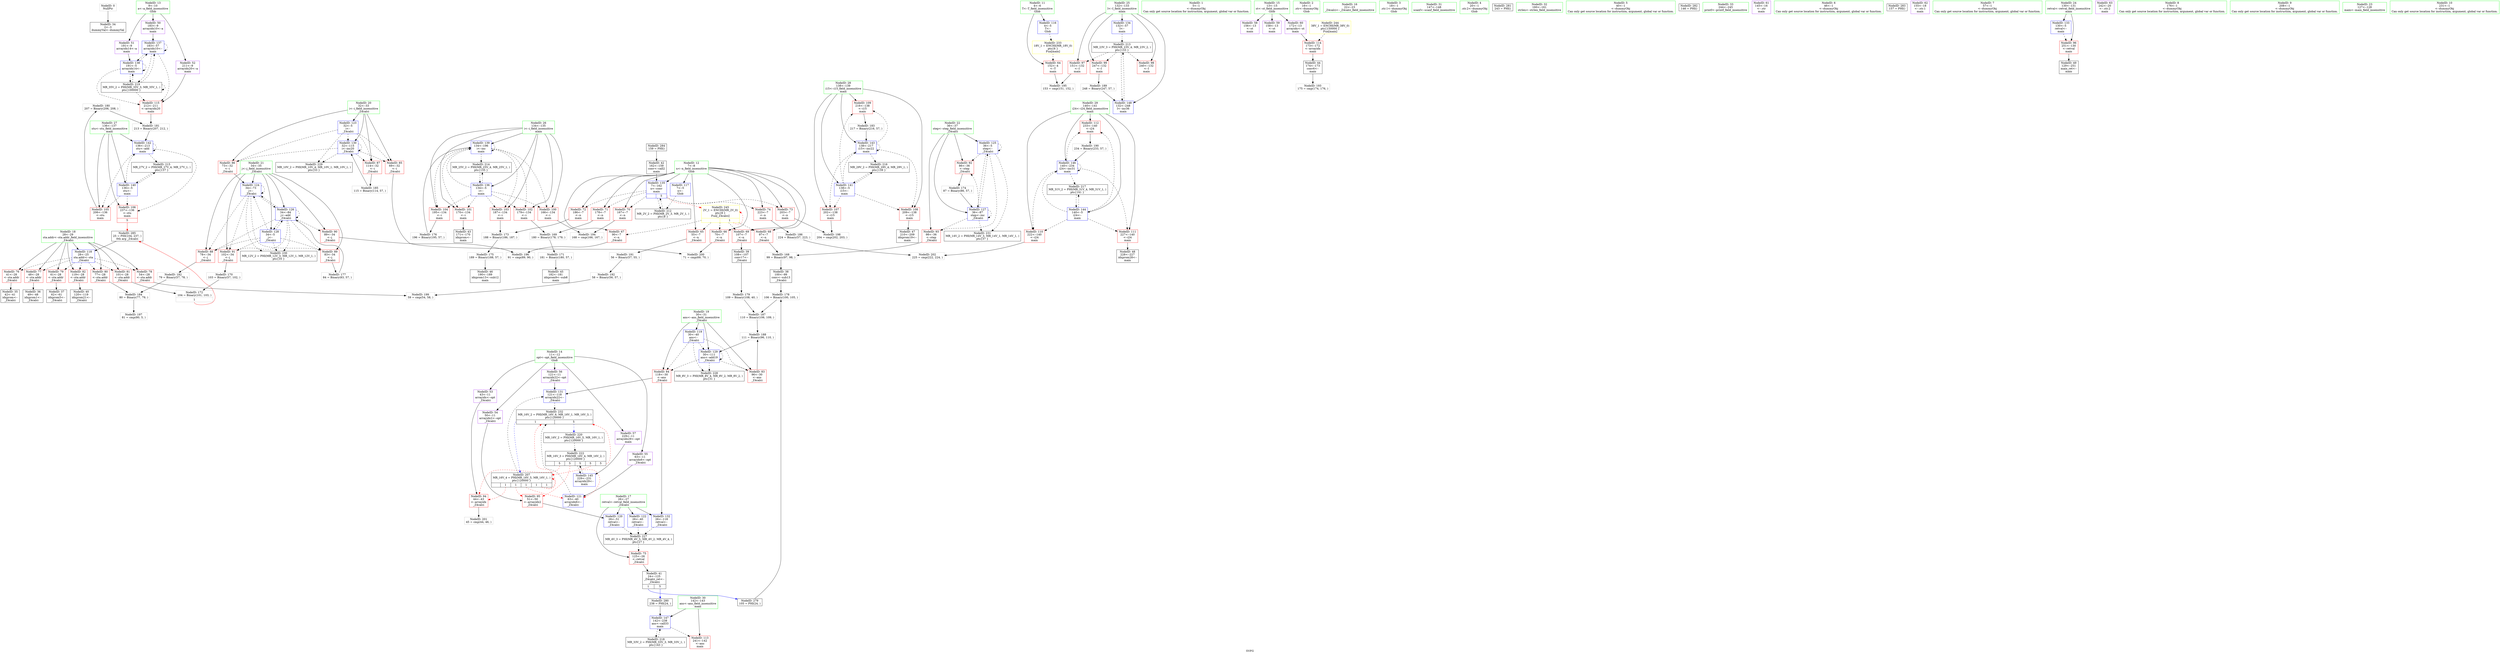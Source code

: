 digraph "SVFG" {
	label="SVFG";

	Node0x560f35692080 [shape=record,color=grey,label="{NodeID: 0\nNullPtr}"];
	Node0x560f35692080 -> Node0x560f356b4540[style=solid];
	Node0x560f356be840 [shape=record,color=grey,label="{NodeID: 180\n207 = Binary(206, 208, )\n}"];
	Node0x560f356be840 -> Node0x560f356be9c0[style=solid];
	Node0x560f356b5170 [shape=record,color=red,label="{NodeID: 97\n151\<--132\n\<--I\nmain\n}"];
	Node0x560f356b5170 -> Node0x560f356b8d00[style=solid];
	Node0x560f356aa7f0 [shape=record,color=green,label="{NodeID: 14\n11\<--12\nopt\<--opt_field_insensitive\nGlob }"];
	Node0x560f356aa7f0 -> Node0x560f356b64d0[style=solid];
	Node0x560f356aa7f0 -> Node0x560f356b65a0[style=solid];
	Node0x560f356aa7f0 -> Node0x560f356b6670[style=solid];
	Node0x560f356aa7f0 -> Node0x560f356b6740[style=solid];
	Node0x560f356aa7f0 -> Node0x560f356b6810[style=solid];
	Node0x560f356b8b80 [shape=record,color=grey,label="{NodeID: 194\n168 = cmp(166, 167, )\n}"];
	Node0x560f356b5cd0 [shape=record,color=red,label="{NodeID: 111\n227\<--140\n\<--i24\nmain\n}"];
	Node0x560f356b5cd0 -> Node0x560f356b60c0[style=solid];
	Node0x560f356b4060 [shape=record,color=green,label="{NodeID: 28\n138\<--139\ni15\<--i15_field_insensitive\nmain\n}"];
	Node0x560f356b4060 -> Node0x560f356b5990[style=solid];
	Node0x560f356b4060 -> Node0x560f356b5a60[style=solid];
	Node0x560f356b4060 -> Node0x560f356b5b30[style=solid];
	Node0x560f356b4060 -> Node0x560f356bbcd0[style=solid];
	Node0x560f356b4060 -> Node0x560f356bbe70[style=solid];
	Node0x560f356bafd0 [shape=record,color=blue,label="{NodeID: 125\n36\<--5\nstep\<--\n_Z4calci\n}"];
	Node0x560f356bafd0 -> Node0x560f356b8480[style=dashed];
	Node0x560f356bafd0 -> Node0x560f356b8550[style=dashed];
	Node0x560f356bafd0 -> Node0x560f356bafd0[style=dashed];
	Node0x560f356bafd0 -> Node0x560f356bb170[style=dashed];
	Node0x560f356bafd0 -> Node0x560f356d1f20[style=dashed];
	Node0x560f356b4bc0 [shape=record,color=black,label="{NodeID: 42\n162\<--159\nconv\<--call2\nmain\n}"];
	Node0x560f356b4bc0 -> Node0x560f356bb7f0[style=solid];
	Node0x560f356cf220 [shape=record,color=black,label="{NodeID: 222\nMR_16V_3 = PHI(MR_16V_4, MR_16V_2, )\npts\{120000 \}\n|{|<s1>5|<s2>5|<s3>5|<s4>5|<s5>5}}"];
	Node0x560f356cf220 -> Node0x560f356bc010[style=dashed];
	Node0x560f356cf220:s1 -> Node0x560f356b8620[style=dashed,color=red];
	Node0x560f356cf220:s2 -> Node0x560f356b86f0[style=dashed,color=red];
	Node0x560f356cf220:s3 -> Node0x560f356bac90[style=dashed,color=red];
	Node0x560f356cf220:s4 -> Node0x560f356ca320[style=dashed,color=red];
	Node0x560f356cf220:s5 -> Node0x560f356d2420[style=dashed,color=red];
	Node0x560f356bbb30 [shape=record,color=blue,label="{NodeID: 139\n134\<--196\ni\<--inc\nmain\n}"];
	Node0x560f356bbb30 -> Node0x560f356b53e0[style=dashed];
	Node0x560f356bbb30 -> Node0x560f356b54b0[style=dashed];
	Node0x560f356bbb30 -> Node0x560f356b5580[style=dashed];
	Node0x560f356bbb30 -> Node0x560f356b5650[style=dashed];
	Node0x560f356bbb30 -> Node0x560f356b5720[style=dashed];
	Node0x560f356bbb30 -> Node0x560f356bbb30[style=dashed];
	Node0x560f356bbb30 -> Node0x560f356cc620[style=dashed];
	Node0x560f356b6740 [shape=record,color=purple,label="{NodeID: 56\n121\<--11\narrayidx22\<--opt\n_Z4calci\n}"];
	Node0x560f356b6740 -> Node0x560f356bb4b0[style=solid];
	Node0x560f356b72a0 [shape=record,color=red,label="{NodeID: 70\n167\<--7\n\<--n\nmain\n}"];
	Node0x560f356b72a0 -> Node0x560f356b8b80[style=solid];
	Node0x560f356b7e00 [shape=record,color=red,label="{NodeID: 84\n118\<--30\n\<--ans\n_Z4calci\n}"];
	Node0x560f356b7e00 -> Node0x560f356bb4b0[style=solid];
	Node0x560f356b7e00 -> Node0x560f356bb580[style=solid];
	Node0x560f35692780 [shape=record,color=green,label="{NodeID: 1\n5\<--1\n\<--dummyObj\nCan only get source location for instruction, argument, global var or function.}"];
	Node0x560f356be9c0 [shape=record,color=grey,label="{NodeID: 181\n213 = Binary(207, 212, )\n}"];
	Node0x560f356be9c0 -> Node0x560f356bbda0[style=solid];
	Node0x560f356b5240 [shape=record,color=red,label="{NodeID: 98\n240\<--132\n\<--I\nmain\n}"];
	Node0x560f356aa8c0 [shape=record,color=green,label="{NodeID: 15\n13\<--15\nst\<--st_field_insensitive\nGlob }"];
	Node0x560f356aa8c0 -> Node0x560f356b68e0[style=solid];
	Node0x560f356aa8c0 -> Node0x560f356b69b0[style=solid];
	Node0x560f356aa8c0 -> Node0x560f356b6a80[style=solid];
	Node0x560f356b8d00 [shape=record,color=grey,label="{NodeID: 195\n153 = cmp(151, 152, )\n}"];
	Node0x560f356b5da0 [shape=record,color=red,label="{NodeID: 112\n233\<--140\n\<--i24\nmain\n}"];
	Node0x560f356b5da0 -> Node0x560f356bf740[style=solid];
	Node0x560f356b4130 [shape=record,color=green,label="{NodeID: 29\n140\<--141\ni24\<--i24_field_insensitive\nmain\n}"];
	Node0x560f356b4130 -> Node0x560f356b5c00[style=solid];
	Node0x560f356b4130 -> Node0x560f356b5cd0[style=solid];
	Node0x560f356b4130 -> Node0x560f356b5da0[style=solid];
	Node0x560f356b4130 -> Node0x560f356bbf40[style=solid];
	Node0x560f356b4130 -> Node0x560f356bc0e0[style=solid];
	Node0x560f356bb0a0 [shape=record,color=blue,label="{NodeID: 126\n34\<--84\nj\<--add\n_Z4calci\n}"];
	Node0x560f356bb0a0 -> Node0x560f356b8140[style=dashed];
	Node0x560f356bb0a0 -> Node0x560f356b8210[style=dashed];
	Node0x560f356bb0a0 -> Node0x560f356b82e0[style=dashed];
	Node0x560f356bb0a0 -> Node0x560f356b83b0[style=dashed];
	Node0x560f356bb0a0 -> Node0x560f356baf00[style=dashed];
	Node0x560f356bb0a0 -> Node0x560f356bb0a0[style=dashed];
	Node0x560f356bb0a0 -> Node0x560f356bb240[style=dashed];
	Node0x560f356bb0a0 -> Node0x560f356d1a20[style=dashed];
	Node0x560f356b4c90 [shape=record,color=black,label="{NodeID: 43\n171\<--170\nidxprom\<--\nmain\n}"];
	Node0x560f356bbc00 [shape=record,color=blue,label="{NodeID: 140\n136\<--5\nstu\<--\nmain\n}"];
	Node0x560f356bbc00 -> Node0x560f356b57f0[style=dashed];
	Node0x560f356bbc00 -> Node0x560f356b58c0[style=dashed];
	Node0x560f356bbc00 -> Node0x560f356bbda0[style=dashed];
	Node0x560f356bbc00 -> Node0x560f356ccb20[style=dashed];
	Node0x560f356b6810 [shape=record,color=purple,label="{NodeID: 57\n229\<--11\narrayidx29\<--opt\nmain\n}"];
	Node0x560f356b6810 -> Node0x560f356bc010[style=solid];
	Node0x560f356b7370 [shape=record,color=red,label="{NodeID: 71\n178\<--7\n\<--n\nmain\n}"];
	Node0x560f356b7370 -> Node0x560f356bd7c0[style=solid];
	Node0x560f356bd640 [shape=record,color=grey,label="{NodeID: 168\n99 = Binary(97, 98, )\n}"];
	Node0x560f356bd640 -> Node0x560f356b4880[style=solid];
	Node0x560f356b7ed0 [shape=record,color=red,label="{NodeID: 85\n69\<--32\n\<--i\n_Z4calci\n}"];
	Node0x560f356b7ed0 -> Node0x560f356b9480[style=solid];
	Node0x560f35695200 [shape=record,color=green,label="{NodeID: 2\n16\<--1\n.str\<--dummyObj\nGlob }"];
	Node0x560f356beb40 [shape=record,color=grey,label="{NodeID: 182\n79 = Binary(57, 78, )\n}"];
	Node0x560f356beb40 -> Node0x560f356bee40[style=solid];
	Node0x560f356b5310 [shape=record,color=red,label="{NodeID: 99\n247\<--132\n\<--I\nmain\n}"];
	Node0x560f356b5310 -> Node0x560f356bf5c0[style=solid];
	Node0x560f356b32a0 [shape=record,color=green,label="{NodeID: 16\n22\<--23\n_Z4calci\<--_Z4calci_field_insensitive\n}"];
	Node0x560f35474330 [shape=record,color=black,label="{NodeID: 279\n105 = PHI(24, )\n}"];
	Node0x560f35474330 -> Node0x560f356be540[style=solid];
	Node0x560f356b8e80 [shape=record,color=grey,label="{NodeID: 196\n91 = cmp(89, 90, )\n}"];
	Node0x560f356b5e70 [shape=record,color=red,label="{NodeID: 113\n241\<--142\n\<--ans\nmain\n}"];
	Node0x560f356b4200 [shape=record,color=green,label="{NodeID: 30\n142\<--143\nans\<--ans_field_insensitive\nmain\n}"];
	Node0x560f356b4200 -> Node0x560f356b5e70[style=solid];
	Node0x560f356b4200 -> Node0x560f356bc1b0[style=solid];
	Node0x560f356bb170 [shape=record,color=blue,label="{NodeID: 127\n36\<--87\nstep\<--inc\n_Z4calci\n}"];
	Node0x560f356bb170 -> Node0x560f356b8480[style=dashed];
	Node0x560f356bb170 -> Node0x560f356b8550[style=dashed];
	Node0x560f356bb170 -> Node0x560f356bafd0[style=dashed];
	Node0x560f356bb170 -> Node0x560f356bb170[style=dashed];
	Node0x560f356bb170 -> Node0x560f356d1f20[style=dashed];
	Node0x560f356b4d60 [shape=record,color=black,label="{NodeID: 44\n174\<--173\nconv6\<--\nmain\n}"];
	Node0x560f356b4d60 -> Node0x560f356b8a00[style=solid];
	Node0x560f356bbcd0 [shape=record,color=blue,label="{NodeID: 141\n138\<--5\ni15\<--\nmain\n}"];
	Node0x560f356bbcd0 -> Node0x560f356b5990[style=dashed];
	Node0x560f356bbcd0 -> Node0x560f356b5a60[style=dashed];
	Node0x560f356bbcd0 -> Node0x560f356b5b30[style=dashed];
	Node0x560f356bbcd0 -> Node0x560f356bbe70[style=dashed];
	Node0x560f356bbcd0 -> Node0x560f356cd020[style=dashed];
	Node0x560f356b68e0 [shape=record,color=purple,label="{NodeID: 58\n156\<--13\n\<--st\nmain\n}"];
	Node0x560f356b7440 [shape=record,color=red,label="{NodeID: 72\n186\<--7\n\<--n\nmain\n}"];
	Node0x560f356b7440 -> Node0x560f356bddc0[style=solid];
	Node0x560f356bd7c0 [shape=record,color=grey,label="{NodeID: 169\n180 = Binary(178, 179, )\n}"];
	Node0x560f356bd7c0 -> Node0x560f356bdac0[style=solid];
	Node0x560f356b7fa0 [shape=record,color=red,label="{NodeID: 86\n73\<--32\n\<--i\n_Z4calci\n}"];
	Node0x560f356b7fa0 -> Node0x560f356baf00[style=solid];
	Node0x560f35695290 [shape=record,color=green,label="{NodeID: 3\n18\<--1\n.str.1\<--dummyObj\nGlob }"];
	Node0x560f356becc0 [shape=record,color=grey,label="{NodeID: 183\n217 = Binary(216, 57, )\n}"];
	Node0x560f356becc0 -> Node0x560f356bbe70[style=solid];
	Node0x560f356b53e0 [shape=record,color=red,label="{NodeID: 100\n166\<--134\n\<--i\nmain\n}"];
	Node0x560f356b53e0 -> Node0x560f356b8b80[style=solid];
	Node0x560f356b3370 [shape=record,color=green,label="{NodeID: 17\n26\<--27\nretval\<--retval_field_insensitive\n_Z4calci\n}"];
	Node0x560f356b3370 -> Node0x560f356b76b0[style=solid];
	Node0x560f356b3370 -> Node0x560f356babc0[style=solid];
	Node0x560f356b3370 -> Node0x560f356bad60[style=solid];
	Node0x560f356b3370 -> Node0x560f356bb580[style=solid];
	Node0x560f356e3320 [shape=record,color=black,label="{NodeID: 280\n238 = PHI(24, )\n}"];
	Node0x560f356e3320 -> Node0x560f356bc1b0[style=solid];
	Node0x560f356b9000 [shape=record,color=grey,label="{NodeID: 197\n81 = cmp(80, 5, )\n}"];
	Node0x560f356b5f40 [shape=record,color=red,label="{NodeID: 114\n173\<--172\n\<--arrayidx\nmain\n}"];
	Node0x560f356b5f40 -> Node0x560f356b4d60[style=solid];
	Node0x560f356b42d0 [shape=record,color=green,label="{NodeID: 31\n147\<--148\nscanf\<--scanf_field_insensitive\n}"];
	Node0x560f356bb240 [shape=record,color=blue,label="{NodeID: 128\n34\<--5\nj\<--\n_Z4calci\n}"];
	Node0x560f356bb240 -> Node0x560f356b8140[style=dashed];
	Node0x560f356bb240 -> Node0x560f356b8210[style=dashed];
	Node0x560f356bb240 -> Node0x560f356b83b0[style=dashed];
	Node0x560f356bb240 -> Node0x560f356baf00[style=dashed];
	Node0x560f356bb240 -> Node0x560f356bb0a0[style=dashed];
	Node0x560f356bb240 -> Node0x560f356d1a20[style=dashed];
	Node0x560f356b4e30 [shape=record,color=black,label="{NodeID: 45\n182\<--181\nidxprom9\<--sub8\nmain\n}"];
	Node0x560f356bbda0 [shape=record,color=blue,label="{NodeID: 142\n136\<--213\nstu\<--add\nmain\n}"];
	Node0x560f356bbda0 -> Node0x560f356b57f0[style=dashed];
	Node0x560f356bbda0 -> Node0x560f356b58c0[style=dashed];
	Node0x560f356bbda0 -> Node0x560f356bbda0[style=dashed];
	Node0x560f356bbda0 -> Node0x560f356ccb20[style=dashed];
	Node0x560f356b69b0 [shape=record,color=purple,label="{NodeID: 59\n158\<--13\n\<--st\nmain\n}"];
	Node0x560f356b7510 [shape=record,color=red,label="{NodeID: 73\n203\<--7\n\<--n\nmain\n}"];
	Node0x560f356b7510 -> Node0x560f356b9180[style=solid];
	Node0x560f356bd940 [shape=record,color=grey,label="{NodeID: 170\n103 = Binary(57, 102, )\n}"];
	Node0x560f356bd940 -> Node0x560f356bdc40[style=solid];
	Node0x560f356b8070 [shape=record,color=red,label="{NodeID: 87\n114\<--32\n\<--i\n_Z4calci\n}"];
	Node0x560f356b8070 -> Node0x560f356befc0[style=solid];
	Node0x560f356ab990 [shape=record,color=green,label="{NodeID: 4\n20\<--1\n.str.2\<--dummyObj\nGlob }"];
	Node0x560f356bee40 [shape=record,color=grey,label="{NodeID: 184\n80 = Binary(77, 79, )\n}"];
	Node0x560f356bee40 -> Node0x560f356b9000[style=solid];
	Node0x560f356b54b0 [shape=record,color=red,label="{NodeID: 101\n170\<--134\n\<--i\nmain\n}"];
	Node0x560f356b54b0 -> Node0x560f356b4c90[style=solid];
	Node0x560f35692110 [shape=record,color=green,label="{NodeID: 18\n28\<--29\nsta.addr\<--sta.addr_field_insensitive\n_Z4calci\n}"];
	Node0x560f35692110 -> Node0x560f356b7780[style=solid];
	Node0x560f35692110 -> Node0x560f356b7850[style=solid];
	Node0x560f35692110 -> Node0x560f356b7920[style=solid];
	Node0x560f35692110 -> Node0x560f356b79f0[style=solid];
	Node0x560f35692110 -> Node0x560f356b7ac0[style=solid];
	Node0x560f35692110 -> Node0x560f356b7b90[style=solid];
	Node0x560f35692110 -> Node0x560f356b7c60[style=solid];
	Node0x560f35692110 -> Node0x560f356baa20[style=solid];
	Node0x560f356e3920 [shape=record,color=black,label="{NodeID: 281\n243 = PHI()\n}"];
	Node0x560f356b9180 [shape=record,color=grey,label="{NodeID: 198\n204 = cmp(202, 203, )\n}"];
	Node0x560f356b6010 [shape=record,color=red,label="{NodeID: 115\n212\<--211\n\<--arrayidx20\nmain\n}"];
	Node0x560f356b6010 -> Node0x560f356be9c0[style=solid];
	Node0x560f356b43a0 [shape=record,color=green,label="{NodeID: 32\n160\<--161\nstrlen\<--strlen_field_insensitive\n}"];
	Node0x560f356cbc20 [shape=record,color=black,label="{NodeID: 212\nMR_2V_2 = PHI(MR_2V_3, MR_2V_1, )\npts\{8 \}\n}"];
	Node0x560f356cbc20 -> Node0x560f356bb7f0[style=dashed];
	Node0x560f356bb310 [shape=record,color=blue,label="{NodeID: 129\n30\<--111\nans\<--add19\n_Z4calci\n}"];
	Node0x560f356bb310 -> Node0x560f356b7d30[style=dashed];
	Node0x560f356bb310 -> Node0x560f356b7e00[style=dashed];
	Node0x560f356bb310 -> Node0x560f356bb310[style=dashed];
	Node0x560f356bb310 -> Node0x560f356d1020[style=dashed];
	Node0x560f356b4f00 [shape=record,color=black,label="{NodeID: 46\n190\<--189\nidxprom13\<--sub12\nmain\n}"];
	Node0x560f356bbe70 [shape=record,color=blue,label="{NodeID: 143\n138\<--217\ni15\<--inc22\nmain\n}"];
	Node0x560f356bbe70 -> Node0x560f356b5990[style=dashed];
	Node0x560f356bbe70 -> Node0x560f356b5a60[style=dashed];
	Node0x560f356bbe70 -> Node0x560f356b5b30[style=dashed];
	Node0x560f356bbe70 -> Node0x560f356bbe70[style=dashed];
	Node0x560f356bbe70 -> Node0x560f356cd020[style=dashed];
	Node0x560f356b6a80 [shape=record,color=purple,label="{NodeID: 60\n172\<--13\narrayidx\<--st\nmain\n}"];
	Node0x560f356b6a80 -> Node0x560f356b5f40[style=solid];
	Node0x560f356b75e0 [shape=record,color=red,label="{NodeID: 74\n223\<--7\n\<--n\nmain\n}"];
	Node0x560f356b75e0 -> Node0x560f356bf140[style=solid];
	Node0x560f356bdac0 [shape=record,color=grey,label="{NodeID: 171\n181 = Binary(180, 57, )\n}"];
	Node0x560f356bdac0 -> Node0x560f356b4e30[style=solid];
	Node0x560f356b8140 [shape=record,color=red,label="{NodeID: 88\n78\<--34\n\<--j\n_Z4calci\n}"];
	Node0x560f356b8140 -> Node0x560f356beb40[style=solid];
	Node0x560f356aba20 [shape=record,color=green,label="{NodeID: 5\n40\<--1\n\<--dummyObj\nCan only get source location for instruction, argument, global var or function.}"];
	Node0x560f356befc0 [shape=record,color=grey,label="{NodeID: 185\n115 = Binary(114, 57, )\n}"];
	Node0x560f356befc0 -> Node0x560f356bb3e0[style=solid];
	Node0x560f356b5580 [shape=record,color=red,label="{NodeID: 102\n179\<--134\n\<--i\nmain\n}"];
	Node0x560f356b5580 -> Node0x560f356bd7c0[style=solid];
	Node0x560f356921e0 [shape=record,color=green,label="{NodeID: 19\n30\<--31\nans\<--ans_field_insensitive\n_Z4calci\n}"];
	Node0x560f356921e0 -> Node0x560f356b7d30[style=solid];
	Node0x560f356921e0 -> Node0x560f356b7e00[style=solid];
	Node0x560f356921e0 -> Node0x560f356baaf0[style=solid];
	Node0x560f356921e0 -> Node0x560f356bb310[style=solid];
	Node0x560f356e39f0 [shape=record,color=black,label="{NodeID: 282\n146 = PHI()\n}"];
	Node0x560f356b9300 [shape=record,color=grey,label="{NodeID: 199\n59 = cmp(54, 58, )\n}"];
	Node0x560f356ba820 [shape=record,color=blue,label="{NodeID: 116\n4\<--5\nT\<--\nGlob }"];
	Node0x560f356ba820 -> Node0x560f356d2920[style=dashed];
	Node0x560f356b4470 [shape=record,color=green,label="{NodeID: 33\n244\<--245\nprintf\<--printf_field_insensitive\n}"];
	Node0x560f356cc120 [shape=record,color=black,label="{NodeID: 213\nMR_23V_3 = PHI(MR_23V_4, MR_23V_2, )\npts\{133 \}\n}"];
	Node0x560f356cc120 -> Node0x560f356b5170[style=dashed];
	Node0x560f356cc120 -> Node0x560f356b5240[style=dashed];
	Node0x560f356cc120 -> Node0x560f356b5310[style=dashed];
	Node0x560f356cc120 -> Node0x560f356bc280[style=dashed];
	Node0x560f356bb3e0 [shape=record,color=blue,label="{NodeID: 130\n32\<--115\ni\<--inc20\n_Z4calci\n}"];
	Node0x560f356bb3e0 -> Node0x560f356b7ed0[style=dashed];
	Node0x560f356bb3e0 -> Node0x560f356b7fa0[style=dashed];
	Node0x560f356bb3e0 -> Node0x560f356b8070[style=dashed];
	Node0x560f356bb3e0 -> Node0x560f356bb3e0[style=dashed];
	Node0x560f356bb3e0 -> Node0x560f356d1520[style=dashed];
	Node0x560f356b4fd0 [shape=record,color=black,label="{NodeID: 47\n210\<--209\nidxprom19\<--\nmain\n}"];
	Node0x560f356d0b20 [shape=record,color=black,label="{NodeID: 227\nMR_4V_3 = PHI(MR_4V_5, MR_4V_2, MR_4V_4, )\npts\{27 \}\n}"];
	Node0x560f356d0b20 -> Node0x560f356b76b0[style=dashed];
	Node0x560f356bbf40 [shape=record,color=blue,label="{NodeID: 144\n140\<--5\ni24\<--\nmain\n}"];
	Node0x560f356bbf40 -> Node0x560f356b5c00[style=dashed];
	Node0x560f356bbf40 -> Node0x560f356b5cd0[style=dashed];
	Node0x560f356bbf40 -> Node0x560f356b5da0[style=dashed];
	Node0x560f356bbf40 -> Node0x560f356bc0e0[style=dashed];
	Node0x560f356bbf40 -> Node0x560f356cd520[style=dashed];
	Node0x560f356b6b50 [shape=record,color=purple,label="{NodeID: 61\n145\<--16\n\<--.str\nmain\n}"];
	Node0x560f356b76b0 [shape=record,color=red,label="{NodeID: 75\n125\<--26\n\<--retval\n_Z4calci\n}"];
	Node0x560f356b76b0 -> Node0x560f356b4af0[style=solid];
	Node0x560f356bdc40 [shape=record,color=grey,label="{NodeID: 172\n104 = Binary(101, 103, )\n|{<s0>1}}"];
	Node0x560f356bdc40:s0 -> Node0x560f356e3c90[style=solid,color=red];
	Node0x560f356b8210 [shape=record,color=red,label="{NodeID: 89\n83\<--34\n\<--j\n_Z4calci\n}"];
	Node0x560f356b8210 -> Node0x560f356be3c0[style=solid];
	Node0x560f356b2f20 [shape=record,color=green,label="{NodeID: 6\n46\<--1\n\<--dummyObj\nCan only get source location for instruction, argument, global var or function.}"];
	Node0x560f356bf140 [shape=record,color=grey,label="{NodeID: 186\n224 = Binary(57, 223, )\n}"];
	Node0x560f356bf140 -> Node0x560f356c1990[style=solid];
	Node0x560f356b5650 [shape=record,color=red,label="{NodeID: 103\n187\<--134\n\<--i\nmain\n}"];
	Node0x560f356b5650 -> Node0x560f356bddc0[style=solid];
	Node0x560f356922b0 [shape=record,color=green,label="{NodeID: 20\n32\<--33\ni\<--i_field_insensitive\n_Z4calci\n}"];
	Node0x560f356922b0 -> Node0x560f356b7ed0[style=solid];
	Node0x560f356922b0 -> Node0x560f356b7fa0[style=solid];
	Node0x560f356922b0 -> Node0x560f356b8070[style=solid];
	Node0x560f356922b0 -> Node0x560f356bae30[style=solid];
	Node0x560f356922b0 -> Node0x560f356bb3e0[style=solid];
	Node0x560f356e3ac0 [shape=record,color=black,label="{NodeID: 283\n157 = PHI()\n}"];
	Node0x560f356b9480 [shape=record,color=grey,label="{NodeID: 200\n71 = cmp(69, 70, )\n}"];
	Node0x560f356ba920 [shape=record,color=blue,label="{NodeID: 117\n7\<--5\nn\<--\nGlob }"];
	Node0x560f356ba920 -> Node0x560f356cbc20[style=dashed];
	Node0x560f356b4540 [shape=record,color=black,label="{NodeID: 34\n2\<--3\ndummyVal\<--dummyVal\n}"];
	Node0x560f356cc620 [shape=record,color=black,label="{NodeID: 214\nMR_25V_2 = PHI(MR_25V_4, MR_25V_1, )\npts\{135 \}\n}"];
	Node0x560f356cc620 -> Node0x560f356bb8c0[style=dashed];
	Node0x560f356bb4b0 [shape=record,color=blue,label="{NodeID: 131\n121\<--118\narrayidx22\<--\n_Z4calci\n}"];
	Node0x560f356bb4b0 -> Node0x560f356d2420[style=dashed];
	Node0x560f356b60c0 [shape=record,color=black,label="{NodeID: 48\n228\<--227\nidxprom28\<--\nmain\n}"];
	Node0x560f356d1020 [shape=record,color=black,label="{NodeID: 228\nMR_8V_3 = PHI(MR_8V_4, MR_8V_2, MR_8V_2, )\npts\{31 \}\n}"];
	Node0x560f356bc010 [shape=record,color=blue,label="{NodeID: 145\n229\<--231\narrayidx29\<--\nmain\n}"];
	Node0x560f356bc010 -> Node0x560f356cf220[style=dashed];
	Node0x560f356b6c20 [shape=record,color=purple,label="{NodeID: 62\n155\<--18\n\<--.str.1\nmain\n}"];
	Node0x560f356b7780 [shape=record,color=red,label="{NodeID: 76\n41\<--28\n\<--sta.addr\n_Z4calci\n}"];
	Node0x560f356b7780 -> Node0x560f356b4610[style=solid];
	Node0x560f356bddc0 [shape=record,color=grey,label="{NodeID: 173\n188 = Binary(186, 187, )\n}"];
	Node0x560f356bddc0 -> Node0x560f356be0c0[style=solid];
	Node0x560f356b82e0 [shape=record,color=red,label="{NodeID: 90\n89\<--34\n\<--j\n_Z4calci\n}"];
	Node0x560f356b82e0 -> Node0x560f356b8e80[style=solid];
	Node0x560f356b2fb0 [shape=record,color=green,label="{NodeID: 7\n57\<--1\n\<--dummyObj\nCan only get source location for instruction, argument, global var or function.}"];
	Node0x560f356bf2c0 [shape=record,color=grey,label="{NodeID: 187\n110 = Binary(106, 109, )\n}"];
	Node0x560f356bf2c0 -> Node0x560f356bf440[style=solid];
	Node0x560f356b5720 [shape=record,color=red,label="{NodeID: 104\n195\<--134\n\<--i\nmain\n}"];
	Node0x560f356b5720 -> Node0x560f356be240[style=solid];
	Node0x560f35692380 [shape=record,color=green,label="{NodeID: 21\n34\<--35\nj\<--j_field_insensitive\n_Z4calci\n}"];
	Node0x560f35692380 -> Node0x560f356b8140[style=solid];
	Node0x560f35692380 -> Node0x560f356b8210[style=solid];
	Node0x560f35692380 -> Node0x560f356b82e0[style=solid];
	Node0x560f35692380 -> Node0x560f356b83b0[style=solid];
	Node0x560f35692380 -> Node0x560f356baf00[style=solid];
	Node0x560f35692380 -> Node0x560f356bb0a0[style=solid];
	Node0x560f35692380 -> Node0x560f356bb240[style=solid];
	Node0x560f356e3b90 [shape=record,color=black,label="{NodeID: 284\n159 = PHI()\n}"];
	Node0x560f356e3b90 -> Node0x560f356b4bc0[style=solid];
	Node0x560f356b9600 [shape=record,color=grey,label="{NodeID: 201\n45 = cmp(44, 46, )\n}"];
	Node0x560f356baa20 [shape=record,color=blue,label="{NodeID: 118\n28\<--25\nsta.addr\<--sta\n_Z4calci\n}"];
	Node0x560f356baa20 -> Node0x560f356b7780[style=dashed];
	Node0x560f356baa20 -> Node0x560f356b7850[style=dashed];
	Node0x560f356baa20 -> Node0x560f356b7920[style=dashed];
	Node0x560f356baa20 -> Node0x560f356b79f0[style=dashed];
	Node0x560f356baa20 -> Node0x560f356b7ac0[style=dashed];
	Node0x560f356baa20 -> Node0x560f356b7b90[style=dashed];
	Node0x560f356baa20 -> Node0x560f356b7c60[style=dashed];
	Node0x560f356b4610 [shape=record,color=black,label="{NodeID: 35\n42\<--41\nidxprom\<--\n_Z4calci\n}"];
	Node0x560f356ccb20 [shape=record,color=black,label="{NodeID: 215\nMR_27V_2 = PHI(MR_27V_4, MR_27V_1, )\npts\{137 \}\n}"];
	Node0x560f356ccb20 -> Node0x560f356bbc00[style=dashed];
	Node0x560f356bb580 [shape=record,color=blue,label="{NodeID: 132\n26\<--118\nretval\<--\n_Z4calci\n}"];
	Node0x560f356bb580 -> Node0x560f356d0b20[style=dashed];
	Node0x560f356b6190 [shape=record,color=black,label="{NodeID: 49\n129\<--251\nmain_ret\<--\nmain\n}"];
	Node0x560f356d1520 [shape=record,color=black,label="{NodeID: 229\nMR_10V_2 = PHI(MR_10V_4, MR_10V_1, MR_10V_1, )\npts\{33 \}\n}"];
	Node0x560f356bc0e0 [shape=record,color=blue,label="{NodeID: 146\n140\<--234\ni24\<--inc31\nmain\n}"];
	Node0x560f356bc0e0 -> Node0x560f356b5c00[style=dashed];
	Node0x560f356bc0e0 -> Node0x560f356b5cd0[style=dashed];
	Node0x560f356bc0e0 -> Node0x560f356b5da0[style=dashed];
	Node0x560f356bc0e0 -> Node0x560f356bc0e0[style=dashed];
	Node0x560f356bc0e0 -> Node0x560f356cd520[style=dashed];
	Node0x560f356b6cf0 [shape=record,color=purple,label="{NodeID: 63\n242\<--20\n\<--.str.2\nmain\n}"];
	Node0x560f356b7850 [shape=record,color=red,label="{NodeID: 77\n48\<--28\n\<--sta.addr\n_Z4calci\n}"];
	Node0x560f356b7850 -> Node0x560f356b46e0[style=solid];
	Node0x560f356bdf40 [shape=record,color=grey,label="{NodeID: 174\n87 = Binary(86, 57, )\n}"];
	Node0x560f356bdf40 -> Node0x560f356bb170[style=solid];
	Node0x560f356b83b0 [shape=record,color=red,label="{NodeID: 91\n102\<--34\n\<--j\n_Z4calci\n}"];
	Node0x560f356b83b0 -> Node0x560f356bd940[style=solid];
	Node0x560f35694ff0 [shape=record,color=green,label="{NodeID: 8\n176\<--1\n\<--dummyObj\nCan only get source location for instruction, argument, global var or function.}"];
	Node0x560f356bf440 [shape=record,color=grey,label="{NodeID: 188\n111 = Binary(96, 110, )\n}"];
	Node0x560f356bf440 -> Node0x560f356bb310[style=solid];
	Node0x560f356b57f0 [shape=record,color=red,label="{NodeID: 105\n206\<--136\n\<--stu\nmain\n}"];
	Node0x560f356b57f0 -> Node0x560f356be840[style=solid];
	Node0x560f35692450 [shape=record,color=green,label="{NodeID: 22\n36\<--37\nstep\<--step_field_insensitive\n_Z4calci\n}"];
	Node0x560f35692450 -> Node0x560f356b8480[style=solid];
	Node0x560f35692450 -> Node0x560f356b8550[style=solid];
	Node0x560f35692450 -> Node0x560f356bafd0[style=solid];
	Node0x560f35692450 -> Node0x560f356bb170[style=solid];
	Node0x560f356e3c90 [shape=record,color=black,label="{NodeID: 285\n25 = PHI(104, 237, )\n0th arg _Z4calci }"];
	Node0x560f356e3c90 -> Node0x560f356baa20[style=solid];
	Node0x560f356c1990 [shape=record,color=grey,label="{NodeID: 202\n225 = cmp(222, 224, )\n}"];
	Node0x560f356baaf0 [shape=record,color=blue,label="{NodeID: 119\n30\<--40\nans\<--\n_Z4calci\n}"];
	Node0x560f356baaf0 -> Node0x560f356b7d30[style=dashed];
	Node0x560f356baaf0 -> Node0x560f356b7e00[style=dashed];
	Node0x560f356baaf0 -> Node0x560f356bb310[style=dashed];
	Node0x560f356baaf0 -> Node0x560f356d1020[style=dashed];
	Node0x560f356b46e0 [shape=record,color=black,label="{NodeID: 36\n49\<--48\nidxprom1\<--\n_Z4calci\n}"];
	Node0x560f356cd020 [shape=record,color=black,label="{NodeID: 216\nMR_29V_2 = PHI(MR_29V_4, MR_29V_1, )\npts\{139 \}\n}"];
	Node0x560f356cd020 -> Node0x560f356bbcd0[style=dashed];
	Node0x560f356bb650 [shape=record,color=blue,label="{NodeID: 133\n130\<--5\nretval\<--\nmain\n}"];
	Node0x560f356bb650 -> Node0x560f356b50a0[style=dashed];
	Node0x560f356b6260 [shape=record,color=purple,label="{NodeID: 50\n183\<--9\narrayidx10\<--a\nmain\n}"];
	Node0x560f356b6260 -> Node0x560f356bb990[style=solid];
	Node0x560f356d1a20 [shape=record,color=black,label="{NodeID: 230\nMR_12V_2 = PHI(MR_12V_3, MR_12V_1, MR_12V_1, )\npts\{35 \}\n}"];
	Node0x560f356bc1b0 [shape=record,color=blue,label="{NodeID: 147\n142\<--238\nans\<--call33\nmain\n}"];
	Node0x560f356bc1b0 -> Node0x560f356b5e70[style=dashed];
	Node0x560f356bc1b0 -> Node0x560f356cda20[style=dashed];
	Node0x560f356b6dc0 [shape=record,color=red,label="{NodeID: 64\n152\<--4\n\<--T\nmain\n}"];
	Node0x560f356b6dc0 -> Node0x560f356b8d00[style=solid];
	Node0x560f356d3d00 [shape=record,color=yellow,style=double,label="{NodeID: 244\n38V_1 = ENCHI(MR_38V_0)\npts\{150000 \}\nFun[main]}"];
	Node0x560f356d3d00 -> Node0x560f356b5f40[style=dashed];
	Node0x560f356b7920 [shape=record,color=red,label="{NodeID: 78\n54\<--28\n\<--sta.addr\n_Z4calci\n}"];
	Node0x560f356b7920 -> Node0x560f356b9300[style=solid];
	Node0x560f356be0c0 [shape=record,color=grey,label="{NodeID: 175\n189 = Binary(188, 57, )\n}"];
	Node0x560f356be0c0 -> Node0x560f356b4f00[style=solid];
	Node0x560f356b8480 [shape=record,color=red,label="{NodeID: 92\n86\<--36\n\<--step\n_Z4calci\n}"];
	Node0x560f356b8480 -> Node0x560f356bdf40[style=solid];
	Node0x560f35695080 [shape=record,color=green,label="{NodeID: 9\n208\<--1\n\<--dummyObj\nCan only get source location for instruction, argument, global var or function.}"];
	Node0x560f356bf5c0 [shape=record,color=grey,label="{NodeID: 189\n248 = Binary(247, 57, )\n}"];
	Node0x560f356bf5c0 -> Node0x560f356bc280[style=solid];
	Node0x560f356b58c0 [shape=record,color=red,label="{NodeID: 106\n237\<--136\n\<--stu\nmain\n|{<s0>5}}"];
	Node0x560f356b58c0:s0 -> Node0x560f356e3c90[style=solid,color=red];
	Node0x560f356b3c50 [shape=record,color=green,label="{NodeID: 23\n127\<--128\nmain\<--main_field_insensitive\n}"];
	Node0x560f356babc0 [shape=record,color=blue,label="{NodeID: 120\n26\<--51\nretval\<--\n_Z4calci\n}"];
	Node0x560f356babc0 -> Node0x560f356d0b20[style=dashed];
	Node0x560f356b47b0 [shape=record,color=black,label="{NodeID: 37\n62\<--61\nidxprom5\<--\n_Z4calci\n}"];
	Node0x560f356cd520 [shape=record,color=black,label="{NodeID: 217\nMR_31V_2 = PHI(MR_31V_4, MR_31V_1, )\npts\{141 \}\n}"];
	Node0x560f356cd520 -> Node0x560f356bbf40[style=dashed];
	Node0x560f356bb720 [shape=record,color=blue,label="{NodeID: 134\n132\<--57\nI\<--\nmain\n}"];
	Node0x560f356bb720 -> Node0x560f356cc120[style=dashed];
	Node0x560f356b6330 [shape=record,color=purple,label="{NodeID: 51\n191\<--9\narrayidx14\<--a\nmain\n}"];
	Node0x560f356b6330 -> Node0x560f356bba60[style=solid];
	Node0x560f356d1f20 [shape=record,color=black,label="{NodeID: 231\nMR_14V_2 = PHI(MR_14V_3, MR_14V_1, MR_14V_1, )\npts\{37 \}\n}"];
	Node0x560f356bc280 [shape=record,color=blue,label="{NodeID: 148\n132\<--248\nI\<--inc36\nmain\n}"];
	Node0x560f356bc280 -> Node0x560f356cc120[style=dashed];
	Node0x560f356b6e90 [shape=record,color=red,label="{NodeID: 65\n55\<--7\n\<--n\n_Z4calci\n}"];
	Node0x560f356b6e90 -> Node0x560f356bf8c0[style=solid];
	Node0x560f356d3de0 [shape=record,color=yellow,style=double,label="{NodeID: 245\n2V_1 = ENCHI(MR_2V_0)\npts\{8 \}\nFun[_Z4calci]|{|<s5>1}}"];
	Node0x560f356d3de0 -> Node0x560f356b6e90[style=dashed];
	Node0x560f356d3de0 -> Node0x560f356b6f60[style=dashed];
	Node0x560f356d3de0 -> Node0x560f356b7030[style=dashed];
	Node0x560f356d3de0 -> Node0x560f356b7100[style=dashed];
	Node0x560f356d3de0 -> Node0x560f356b71d0[style=dashed];
	Node0x560f356d3de0:s5 -> Node0x560f356d3de0[style=dashed,color=red];
	Node0x560f356b79f0 [shape=record,color=red,label="{NodeID: 79\n61\<--28\n\<--sta.addr\n_Z4calci\n}"];
	Node0x560f356b79f0 -> Node0x560f356b47b0[style=solid];
	Node0x560f356be240 [shape=record,color=grey,label="{NodeID: 176\n196 = Binary(195, 57, )\n}"];
	Node0x560f356be240 -> Node0x560f356bbb30[style=solid];
	Node0x560f356b8550 [shape=record,color=red,label="{NodeID: 93\n98\<--36\n\<--step\n_Z4calci\n}"];
	Node0x560f356b8550 -> Node0x560f356bd640[style=solid];
	Node0x560f35695110 [shape=record,color=green,label="{NodeID: 10\n231\<--1\n\<--dummyObj\nCan only get source location for instruction, argument, global var or function.}"];
	Node0x560f356bf740 [shape=record,color=grey,label="{NodeID: 190\n234 = Binary(233, 57, )\n}"];
	Node0x560f356bf740 -> Node0x560f356bc0e0[style=solid];
	Node0x560f356b5990 [shape=record,color=red,label="{NodeID: 107\n202\<--138\n\<--i15\nmain\n}"];
	Node0x560f356b5990 -> Node0x560f356b9180[style=solid];
	Node0x560f356b3d20 [shape=record,color=green,label="{NodeID: 24\n130\<--131\nretval\<--retval_field_insensitive\nmain\n}"];
	Node0x560f356b3d20 -> Node0x560f356b50a0[style=solid];
	Node0x560f356b3d20 -> Node0x560f356bb650[style=solid];
	Node0x560f356bac90 [shape=record,color=blue,label="{NodeID: 121\n63\<--40\narrayidx6\<--\n_Z4calci\n}"];
	Node0x560f356bac90 -> Node0x560f356d2420[style=dashed];
	Node0x560f356b4880 [shape=record,color=black,label="{NodeID: 38\n100\<--99\nconv\<--sub13\n_Z4calci\n}"];
	Node0x560f356b4880 -> Node0x560f356be540[style=solid];
	Node0x560f356cda20 [shape=record,color=black,label="{NodeID: 218\nMR_33V_2 = PHI(MR_33V_3, MR_33V_1, )\npts\{143 \}\n}"];
	Node0x560f356cda20 -> Node0x560f356bc1b0[style=dashed];
	Node0x560f356bb7f0 [shape=record,color=blue,label="{NodeID: 135\n7\<--162\nn\<--conv\nmain\n|{|<s6>5}}"];
	Node0x560f356bb7f0 -> Node0x560f356b72a0[style=dashed];
	Node0x560f356bb7f0 -> Node0x560f356b7370[style=dashed];
	Node0x560f356bb7f0 -> Node0x560f356b7440[style=dashed];
	Node0x560f356bb7f0 -> Node0x560f356b7510[style=dashed];
	Node0x560f356bb7f0 -> Node0x560f356b75e0[style=dashed];
	Node0x560f356bb7f0 -> Node0x560f356cbc20[style=dashed];
	Node0x560f356bb7f0:s6 -> Node0x560f356d3de0[style=dashed,color=red];
	Node0x560f356b6400 [shape=record,color=purple,label="{NodeID: 52\n211\<--9\narrayidx20\<--a\nmain\n}"];
	Node0x560f356b6400 -> Node0x560f356b6010[style=solid];
	Node0x560f356d2420 [shape=record,color=black,label="{NodeID: 232\nMR_16V_2 = PHI(MR_16V_6, MR_16V_1, MR_16V_3, )\npts\{120000 \}\n|{<s0>1|<s1>5}}"];
	Node0x560f356d2420:s0 -> Node0x560f356ca320[style=dashed,color=blue];
	Node0x560f356d2420:s1 -> Node0x560f356cec30[style=dashed,color=blue];
	Node0x560f356b6f60 [shape=record,color=red,label="{NodeID: 66\n70\<--7\n\<--n\n_Z4calci\n}"];
	Node0x560f356b6f60 -> Node0x560f356b9480[style=solid];
	Node0x560f356b7ac0 [shape=record,color=red,label="{NodeID: 80\n77\<--28\n\<--sta.addr\n_Z4calci\n}"];
	Node0x560f356b7ac0 -> Node0x560f356bee40[style=solid];
	Node0x560f356be3c0 [shape=record,color=grey,label="{NodeID: 177\n84 = Binary(83, 57, )\n}"];
	Node0x560f356be3c0 -> Node0x560f356bb0a0[style=solid];
	Node0x560f356b8620 [shape=record,color=red,label="{NodeID: 94\n44\<--43\n\<--arrayidx\n_Z4calci\n}"];
	Node0x560f356b8620 -> Node0x560f356b9600[style=solid];
	Node0x560f356928d0 [shape=record,color=green,label="{NodeID: 11\n4\<--6\nT\<--T_field_insensitive\nGlob }"];
	Node0x560f356928d0 -> Node0x560f356b6dc0[style=solid];
	Node0x560f356928d0 -> Node0x560f356ba820[style=solid];
	Node0x560f356bf8c0 [shape=record,color=grey,label="{NodeID: 191\n56 = Binary(57, 55, )\n}"];
	Node0x560f356bf8c0 -> Node0x560f356b8880[style=solid];
	Node0x560f356b5a60 [shape=record,color=red,label="{NodeID: 108\n209\<--138\n\<--i15\nmain\n}"];
	Node0x560f356b5a60 -> Node0x560f356b4fd0[style=solid];
	Node0x560f356b3df0 [shape=record,color=green,label="{NodeID: 25\n132\<--133\nI\<--I_field_insensitive\nmain\n}"];
	Node0x560f356b3df0 -> Node0x560f356b5170[style=solid];
	Node0x560f356b3df0 -> Node0x560f356b5240[style=solid];
	Node0x560f356b3df0 -> Node0x560f356b5310[style=solid];
	Node0x560f356b3df0 -> Node0x560f356bb720[style=solid];
	Node0x560f356b3df0 -> Node0x560f356bc280[style=solid];
	Node0x560f356bad60 [shape=record,color=blue,label="{NodeID: 122\n26\<--40\nretval\<--\n_Z4calci\n}"];
	Node0x560f356bad60 -> Node0x560f356d0b20[style=dashed];
	Node0x560f356b4950 [shape=record,color=black,label="{NodeID: 39\n108\<--107\nconv17\<--\n_Z4calci\n}"];
	Node0x560f356b4950 -> Node0x560f356be6c0[style=solid];
	Node0x560f356cdf20 [shape=record,color=black,label="{NodeID: 219\nMR_35V_2 = PHI(MR_35V_3, MR_35V_1, )\npts\{100000 \}\n}"];
	Node0x560f356cdf20 -> Node0x560f356b6010[style=dashed];
	Node0x560f356cdf20 -> Node0x560f356bb990[style=dashed];
	Node0x560f356cdf20 -> Node0x560f356bba60[style=dashed];
	Node0x560f356cdf20 -> Node0x560f356cdf20[style=dashed];
	Node0x560f356bb8c0 [shape=record,color=blue,label="{NodeID: 136\n134\<--5\ni\<--\nmain\n}"];
	Node0x560f356bb8c0 -> Node0x560f356b53e0[style=dashed];
	Node0x560f356bb8c0 -> Node0x560f356b54b0[style=dashed];
	Node0x560f356bb8c0 -> Node0x560f356b5580[style=dashed];
	Node0x560f356bb8c0 -> Node0x560f356b5650[style=dashed];
	Node0x560f356bb8c0 -> Node0x560f356b5720[style=dashed];
	Node0x560f356bb8c0 -> Node0x560f356bbb30[style=dashed];
	Node0x560f356bb8c0 -> Node0x560f356cc620[style=dashed];
	Node0x560f356b64d0 [shape=record,color=purple,label="{NodeID: 53\n43\<--11\narrayidx\<--opt\n_Z4calci\n}"];
	Node0x560f356b64d0 -> Node0x560f356b8620[style=solid];
	Node0x560f356d2920 [shape=record,color=yellow,style=double,label="{NodeID: 233\n18V_1 = ENCHI(MR_18V_0)\npts\{6 \}\nFun[main]}"];
	Node0x560f356d2920 -> Node0x560f356b6dc0[style=dashed];
	Node0x560f356b7030 [shape=record,color=red,label="{NodeID: 67\n90\<--7\n\<--n\n_Z4calci\n}"];
	Node0x560f356b7030 -> Node0x560f356b8e80[style=solid];
	Node0x560f356b7b90 [shape=record,color=red,label="{NodeID: 81\n101\<--28\n\<--sta.addr\n_Z4calci\n}"];
	Node0x560f356b7b90 -> Node0x560f356bdc40[style=solid];
	Node0x560f356be540 [shape=record,color=grey,label="{NodeID: 178\n106 = Binary(100, 105, )\n}"];
	Node0x560f356be540 -> Node0x560f356bf2c0[style=solid];
	Node0x560f356b86f0 [shape=record,color=red,label="{NodeID: 95\n51\<--50\n\<--arrayidx2\n_Z4calci\n}"];
	Node0x560f356b86f0 -> Node0x560f356babc0[style=solid];
	Node0x560f356929a0 [shape=record,color=green,label="{NodeID: 12\n7\<--8\nn\<--n_field_insensitive\nGlob }"];
	Node0x560f356929a0 -> Node0x560f356b6e90[style=solid];
	Node0x560f356929a0 -> Node0x560f356b6f60[style=solid];
	Node0x560f356929a0 -> Node0x560f356b7030[style=solid];
	Node0x560f356929a0 -> Node0x560f356b7100[style=solid];
	Node0x560f356929a0 -> Node0x560f356b71d0[style=solid];
	Node0x560f356929a0 -> Node0x560f356b72a0[style=solid];
	Node0x560f356929a0 -> Node0x560f356b7370[style=solid];
	Node0x560f356929a0 -> Node0x560f356b7440[style=solid];
	Node0x560f356929a0 -> Node0x560f356b7510[style=solid];
	Node0x560f356929a0 -> Node0x560f356b75e0[style=solid];
	Node0x560f356929a0 -> Node0x560f356ba920[style=solid];
	Node0x560f356929a0 -> Node0x560f356bb7f0[style=solid];
	Node0x560f356b8880 [shape=record,color=grey,label="{NodeID: 192\n58 = Binary(56, 57, )\n}"];
	Node0x560f356b8880 -> Node0x560f356b9300[style=solid];
	Node0x560f356b5b30 [shape=record,color=red,label="{NodeID: 109\n216\<--138\n\<--i15\nmain\n}"];
	Node0x560f356b5b30 -> Node0x560f356becc0[style=solid];
	Node0x560f356b3ec0 [shape=record,color=green,label="{NodeID: 26\n134\<--135\ni\<--i_field_insensitive\nmain\n}"];
	Node0x560f356b3ec0 -> Node0x560f356b53e0[style=solid];
	Node0x560f356b3ec0 -> Node0x560f356b54b0[style=solid];
	Node0x560f356b3ec0 -> Node0x560f356b5580[style=solid];
	Node0x560f356b3ec0 -> Node0x560f356b5650[style=solid];
	Node0x560f356b3ec0 -> Node0x560f356b5720[style=solid];
	Node0x560f356b3ec0 -> Node0x560f356bb8c0[style=solid];
	Node0x560f356b3ec0 -> Node0x560f356bbb30[style=solid];
	Node0x560f356bae30 [shape=record,color=blue,label="{NodeID: 123\n32\<--5\ni\<--\n_Z4calci\n}"];
	Node0x560f356bae30 -> Node0x560f356b7ed0[style=dashed];
	Node0x560f356bae30 -> Node0x560f356b7fa0[style=dashed];
	Node0x560f356bae30 -> Node0x560f356b8070[style=dashed];
	Node0x560f356bae30 -> Node0x560f356bb3e0[style=dashed];
	Node0x560f356bae30 -> Node0x560f356d1520[style=dashed];
	Node0x560f356b4a20 [shape=record,color=black,label="{NodeID: 40\n120\<--119\nidxprom21\<--\n_Z4calci\n}"];
	Node0x560f356cec30 [shape=record,color=black,label="{NodeID: 220\nMR_16V_2 = PHI(MR_16V_5, MR_16V_1, )\npts\{120000 \}\n}"];
	Node0x560f356cec30 -> Node0x560f356cf220[style=dashed];
	Node0x560f356bb990 [shape=record,color=blue,label="{NodeID: 137\n183\<--57\narrayidx10\<--\nmain\n}"];
	Node0x560f356bb990 -> Node0x560f356b6010[style=dashed];
	Node0x560f356bb990 -> Node0x560f356bb990[style=dashed];
	Node0x560f356bb990 -> Node0x560f356bba60[style=dashed];
	Node0x560f356bb990 -> Node0x560f356cdf20[style=dashed];
	Node0x560f356b65a0 [shape=record,color=purple,label="{NodeID: 54\n50\<--11\narrayidx2\<--opt\n_Z4calci\n}"];
	Node0x560f356b65a0 -> Node0x560f356b86f0[style=solid];
	Node0x560f356b7100 [shape=record,color=red,label="{NodeID: 68\n97\<--7\n\<--n\n_Z4calci\n}"];
	Node0x560f356b7100 -> Node0x560f356bd640[style=solid];
	Node0x560f356b7c60 [shape=record,color=red,label="{NodeID: 82\n119\<--28\n\<--sta.addr\n_Z4calci\n}"];
	Node0x560f356b7c60 -> Node0x560f356b4a20[style=solid];
	Node0x560f356be6c0 [shape=record,color=grey,label="{NodeID: 179\n109 = Binary(108, 40, )\n}"];
	Node0x560f356be6c0 -> Node0x560f356bf2c0[style=solid];
	Node0x560f356b50a0 [shape=record,color=red,label="{NodeID: 96\n251\<--130\n\<--retval\nmain\n}"];
	Node0x560f356b50a0 -> Node0x560f356b6190[style=solid];
	Node0x560f356aa760 [shape=record,color=green,label="{NodeID: 13\n9\<--10\na\<--a_field_insensitive\nGlob }"];
	Node0x560f356aa760 -> Node0x560f356b6260[style=solid];
	Node0x560f356aa760 -> Node0x560f356b6330[style=solid];
	Node0x560f356aa760 -> Node0x560f356b6400[style=solid];
	Node0x560f356b8a00 [shape=record,color=grey,label="{NodeID: 193\n175 = cmp(174, 176, )\n}"];
	Node0x560f356b5c00 [shape=record,color=red,label="{NodeID: 110\n222\<--140\n\<--i24\nmain\n}"];
	Node0x560f356b5c00 -> Node0x560f356c1990[style=solid];
	Node0x560f356b3f90 [shape=record,color=green,label="{NodeID: 27\n136\<--137\nstu\<--stu_field_insensitive\nmain\n}"];
	Node0x560f356b3f90 -> Node0x560f356b57f0[style=solid];
	Node0x560f356b3f90 -> Node0x560f356b58c0[style=solid];
	Node0x560f356b3f90 -> Node0x560f356bbc00[style=solid];
	Node0x560f356b3f90 -> Node0x560f356bbda0[style=solid];
	Node0x560f356ca320 [shape=record,color=black,label="{NodeID: 207\nMR_16V_4 = PHI(MR_16V_5, MR_16V_1, )\npts\{120000 \}\n|{|<s1>1|<s2>1|<s3>1|<s4>1|<s5>1}}"];
	Node0x560f356ca320 -> Node0x560f356bb4b0[style=dashed];
	Node0x560f356ca320:s1 -> Node0x560f356b8620[style=dashed,color=red];
	Node0x560f356ca320:s2 -> Node0x560f356b86f0[style=dashed,color=red];
	Node0x560f356ca320:s3 -> Node0x560f356bac90[style=dashed,color=red];
	Node0x560f356ca320:s4 -> Node0x560f356ca320[style=dashed,color=red];
	Node0x560f356ca320:s5 -> Node0x560f356d2420[style=dashed,color=red];
	Node0x560f356baf00 [shape=record,color=blue,label="{NodeID: 124\n34\<--73\nj\<--\n_Z4calci\n}"];
	Node0x560f356baf00 -> Node0x560f356b8140[style=dashed];
	Node0x560f356baf00 -> Node0x560f356b8210[style=dashed];
	Node0x560f356baf00 -> Node0x560f356b83b0[style=dashed];
	Node0x560f356baf00 -> Node0x560f356baf00[style=dashed];
	Node0x560f356baf00 -> Node0x560f356bb0a0[style=dashed];
	Node0x560f356baf00 -> Node0x560f356d1a20[style=dashed];
	Node0x560f356b4af0 [shape=record,color=black,label="{NodeID: 41\n24\<--125\n_Z4calci_ret\<--\n_Z4calci\n|{<s0>1|<s1>5}}"];
	Node0x560f356b4af0:s0 -> Node0x560f35474330[style=solid,color=blue];
	Node0x560f356b4af0:s1 -> Node0x560f356e3320[style=solid,color=blue];
	Node0x560f356bba60 [shape=record,color=blue,label="{NodeID: 138\n191\<--5\narrayidx14\<--\nmain\n}"];
	Node0x560f356bba60 -> Node0x560f356b6010[style=dashed];
	Node0x560f356bba60 -> Node0x560f356bb990[style=dashed];
	Node0x560f356bba60 -> Node0x560f356bba60[style=dashed];
	Node0x560f356bba60 -> Node0x560f356cdf20[style=dashed];
	Node0x560f356b6670 [shape=record,color=purple,label="{NodeID: 55\n63\<--11\narrayidx6\<--opt\n_Z4calci\n}"];
	Node0x560f356b6670 -> Node0x560f356bac90[style=solid];
	Node0x560f356b71d0 [shape=record,color=red,label="{NodeID: 69\n107\<--7\n\<--n\n_Z4calci\n}"];
	Node0x560f356b71d0 -> Node0x560f356b4950[style=solid];
	Node0x560f356b7d30 [shape=record,color=red,label="{NodeID: 83\n96\<--30\n\<--ans\n_Z4calci\n}"];
	Node0x560f356b7d30 -> Node0x560f356bf440[style=solid];
}
